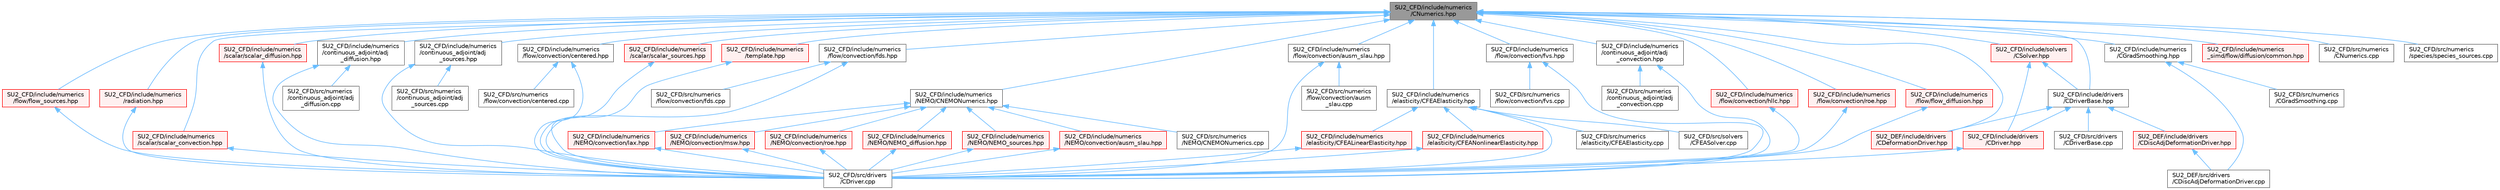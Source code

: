 digraph "SU2_CFD/include/numerics/CNumerics.hpp"
{
 // LATEX_PDF_SIZE
  bgcolor="transparent";
  edge [fontname=Helvetica,fontsize=10,labelfontname=Helvetica,labelfontsize=10];
  node [fontname=Helvetica,fontsize=10,shape=box,height=0.2,width=0.4];
  Node1 [id="Node000001",label="SU2_CFD/include/numerics\l/CNumerics.hpp",height=0.2,width=0.4,color="gray40", fillcolor="grey60", style="filled", fontcolor="black",tooltip="Declaration of the base numerics class, the implementation is in the CNumerics.cpp file."];
  Node1 -> Node2 [id="edge1_Node000001_Node000002",dir="back",color="steelblue1",style="solid",tooltip=" "];
  Node2 [id="Node000002",label="SU2_CFD/include/drivers\l/CDriverBase.hpp",height=0.2,width=0.4,color="grey40", fillcolor="white", style="filled",URL="$CDriverBase_8hpp.html",tooltip="Base class for all drivers."];
  Node2 -> Node3 [id="edge2_Node000002_Node000003",dir="back",color="steelblue1",style="solid",tooltip=" "];
  Node3 [id="Node000003",label="SU2_CFD/include/drivers\l/CDriver.hpp",height=0.2,width=0.4,color="red", fillcolor="#FFF0F0", style="filled",URL="$CDriver_8hpp.html",tooltip="Headers of the main subroutines for driving single or multi-zone problems. The subroutines and functi..."];
  Node3 -> Node17 [id="edge3_Node000003_Node000017",dir="back",color="steelblue1",style="solid",tooltip=" "];
  Node17 [id="Node000017",label="SU2_CFD/src/drivers\l/CDriver.cpp",height=0.2,width=0.4,color="grey40", fillcolor="white", style="filled",URL="$CDriver_8cpp.html",tooltip="The main subroutines for driving single or multi-zone problems."];
  Node2 -> Node18 [id="edge4_Node000002_Node000018",dir="back",color="steelblue1",style="solid",tooltip=" "];
  Node18 [id="Node000018",label="SU2_CFD/src/drivers\l/CDriverBase.cpp",height=0.2,width=0.4,color="grey40", fillcolor="white", style="filled",URL="$CDriverBase_8cpp.html",tooltip=" "];
  Node2 -> Node19 [id="edge5_Node000002_Node000019",dir="back",color="steelblue1",style="solid",tooltip=" "];
  Node19 [id="Node000019",label="SU2_DEF/include/drivers\l/CDeformationDriver.hpp",height=0.2,width=0.4,color="red", fillcolor="#FFF0F0", style="filled",URL="$CDeformationDriver_8hpp.html",tooltip="Headers of the main subroutines for driving the mesh deformation."];
  Node2 -> Node22 [id="edge6_Node000002_Node000022",dir="back",color="steelblue1",style="solid",tooltip=" "];
  Node22 [id="Node000022",label="SU2_DEF/include/drivers\l/CDiscAdjDeformationDriver.hpp",height=0.2,width=0.4,color="red", fillcolor="#FFF0F0", style="filled",URL="$CDiscAdjDeformationDriver_8hpp.html",tooltip="Headers of the main subroutines for driving the projection of sensitivities."];
  Node22 -> Node23 [id="edge7_Node000022_Node000023",dir="back",color="steelblue1",style="solid",tooltip=" "];
  Node23 [id="Node000023",label="SU2_DEF/src/drivers\l/CDiscAdjDeformationDriver.cpp",height=0.2,width=0.4,color="grey40", fillcolor="white", style="filled",URL="$CDiscAdjDeformationDriver_8cpp.html",tooltip="Main subroutines for driving the projection of sensitivities."];
  Node1 -> Node25 [id="edge8_Node000001_Node000025",dir="back",color="steelblue1",style="solid",tooltip=" "];
  Node25 [id="Node000025",label="SU2_CFD/include/numerics\l/CGradSmoothing.hpp",height=0.2,width=0.4,color="grey40", fillcolor="white", style="filled",URL="$CGradSmoothing_8hpp.html",tooltip="Declarations and inlines of the numerics class for gradient smoothing."];
  Node25 -> Node26 [id="edge9_Node000025_Node000026",dir="back",color="steelblue1",style="solid",tooltip=" "];
  Node26 [id="Node000026",label="SU2_CFD/src/numerics\l/CGradSmoothing.cpp",height=0.2,width=0.4,color="grey40", fillcolor="white", style="filled",URL="$CGradSmoothing_8cpp.html",tooltip="Numerics for gradient smoothing problems."];
  Node25 -> Node23 [id="edge10_Node000025_Node000023",dir="back",color="steelblue1",style="solid",tooltip=" "];
  Node1 -> Node27 [id="edge11_Node000001_Node000027",dir="back",color="steelblue1",style="solid",tooltip=" "];
  Node27 [id="Node000027",label="SU2_CFD/include/numerics\l/NEMO/CNEMONumerics.hpp",height=0.2,width=0.4,color="grey40", fillcolor="white", style="filled",URL="$CNEMONumerics_8hpp.html",tooltip="Base class template NEMO numerics."];
  Node27 -> Node28 [id="edge12_Node000027_Node000028",dir="back",color="steelblue1",style="solid",tooltip=" "];
  Node28 [id="Node000028",label="SU2_CFD/include/numerics\l/NEMO/NEMO_diffusion.hpp",height=0.2,width=0.4,color="red", fillcolor="#FFF0F0", style="filled",URL="$NEMO__diffusion_8hpp.html",tooltip="Declarations of numerics classes for viscous flux computation."];
  Node28 -> Node17 [id="edge13_Node000028_Node000017",dir="back",color="steelblue1",style="solid",tooltip=" "];
  Node27 -> Node30 [id="edge14_Node000027_Node000030",dir="back",color="steelblue1",style="solid",tooltip=" "];
  Node30 [id="Node000030",label="SU2_CFD/include/numerics\l/NEMO/NEMO_sources.hpp",height=0.2,width=0.4,color="red", fillcolor="#FFF0F0", style="filled",URL="$NEMO__sources_8hpp.html",tooltip="Declarations of numerics classes for source-term integration."];
  Node30 -> Node17 [id="edge15_Node000030_Node000017",dir="back",color="steelblue1",style="solid",tooltip=" "];
  Node27 -> Node32 [id="edge16_Node000027_Node000032",dir="back",color="steelblue1",style="solid",tooltip=" "];
  Node32 [id="Node000032",label="SU2_CFD/include/numerics\l/NEMO/convection/ausm_slau.hpp",height=0.2,width=0.4,color="red", fillcolor="#FFF0F0", style="filled",URL="$NEMO_2convection_2ausm__slau_8hpp.html",tooltip="Declaration of numerics classes for the AUSM and SLAU family of schemes in NEMO."];
  Node32 -> Node17 [id="edge17_Node000032_Node000017",dir="back",color="steelblue1",style="solid",tooltip=" "];
  Node27 -> Node34 [id="edge18_Node000027_Node000034",dir="back",color="steelblue1",style="solid",tooltip=" "];
  Node34 [id="Node000034",label="SU2_CFD/include/numerics\l/NEMO/convection/lax.hpp",height=0.2,width=0.4,color="red", fillcolor="#FFF0F0", style="filled",URL="$lax_8hpp.html",tooltip="Declaration of numerics classes for Lax centered scheme."];
  Node34 -> Node17 [id="edge19_Node000034_Node000017",dir="back",color="steelblue1",style="solid",tooltip=" "];
  Node27 -> Node36 [id="edge20_Node000027_Node000036",dir="back",color="steelblue1",style="solid",tooltip=" "];
  Node36 [id="Node000036",label="SU2_CFD/include/numerics\l/NEMO/convection/msw.hpp",height=0.2,width=0.4,color="red", fillcolor="#FFF0F0", style="filled",URL="$msw_8hpp.html",tooltip="Declaration of numerics classes for modified Steger-Warming scheme."];
  Node36 -> Node17 [id="edge21_Node000036_Node000017",dir="back",color="steelblue1",style="solid",tooltip=" "];
  Node27 -> Node38 [id="edge22_Node000027_Node000038",dir="back",color="steelblue1",style="solid",tooltip=" "];
  Node38 [id="Node000038",label="SU2_CFD/include/numerics\l/NEMO/convection/roe.hpp",height=0.2,width=0.4,color="red", fillcolor="#FFF0F0", style="filled",URL="$NEMO_2convection_2roe_8hpp.html",tooltip="Declarations of numerics classes for Roe-type schemes in NEMO."];
  Node38 -> Node17 [id="edge23_Node000038_Node000017",dir="back",color="steelblue1",style="solid",tooltip=" "];
  Node27 -> Node40 [id="edge24_Node000027_Node000040",dir="back",color="steelblue1",style="solid",tooltip=" "];
  Node40 [id="Node000040",label="SU2_CFD/src/numerics\l/NEMO/CNEMONumerics.cpp",height=0.2,width=0.4,color="grey40", fillcolor="white", style="filled",URL="$CNEMONumerics_8cpp.html",tooltip="Implementation of the base for NEMO numerics classes. Contains methods for common tasks,..."];
  Node1 -> Node41 [id="edge25_Node000001_Node000041",dir="back",color="steelblue1",style="solid",tooltip=" "];
  Node41 [id="Node000041",label="SU2_CFD/include/numerics\l/continuous_adjoint/adj\l_convection.hpp",height=0.2,width=0.4,color="grey40", fillcolor="white", style="filled",URL="$adj__convection_8hpp.html",tooltip="Declarations of numerics classes for continuous adjoint convective discretization...."];
  Node41 -> Node17 [id="edge26_Node000041_Node000017",dir="back",color="steelblue1",style="solid",tooltip=" "];
  Node41 -> Node42 [id="edge27_Node000041_Node000042",dir="back",color="steelblue1",style="solid",tooltip=" "];
  Node42 [id="Node000042",label="SU2_CFD/src/numerics\l/continuous_adjoint/adj\l_convection.cpp",height=0.2,width=0.4,color="grey40", fillcolor="white", style="filled",URL="$adj__convection_8cpp.html",tooltip="Implementation of adjoint convection numerics classes."];
  Node1 -> Node43 [id="edge28_Node000001_Node000043",dir="back",color="steelblue1",style="solid",tooltip=" "];
  Node43 [id="Node000043",label="SU2_CFD/include/numerics\l/continuous_adjoint/adj\l_diffusion.hpp",height=0.2,width=0.4,color="grey40", fillcolor="white", style="filled",URL="$adj__diffusion_8hpp.html",tooltip="Declarations of numerics classes for continuous adjoint diffusion discretization. Implemented in adj_..."];
  Node43 -> Node17 [id="edge29_Node000043_Node000017",dir="back",color="steelblue1",style="solid",tooltip=" "];
  Node43 -> Node44 [id="edge30_Node000043_Node000044",dir="back",color="steelblue1",style="solid",tooltip=" "];
  Node44 [id="Node000044",label="SU2_CFD/src/numerics\l/continuous_adjoint/adj\l_diffusion.cpp",height=0.2,width=0.4,color="grey40", fillcolor="white", style="filled",URL="$adj__diffusion_8cpp.html",tooltip="Implementation of adjoint diffusion numerics classes."];
  Node1 -> Node45 [id="edge31_Node000001_Node000045",dir="back",color="steelblue1",style="solid",tooltip=" "];
  Node45 [id="Node000045",label="SU2_CFD/include/numerics\l/continuous_adjoint/adj\l_sources.hpp",height=0.2,width=0.4,color="grey40", fillcolor="white", style="filled",URL="$adj__sources_8hpp.html",tooltip="Declarations of numerics classes for continuous adjoint source term integration. Implemented in adj_s..."];
  Node45 -> Node17 [id="edge32_Node000045_Node000017",dir="back",color="steelblue1",style="solid",tooltip=" "];
  Node45 -> Node46 [id="edge33_Node000045_Node000046",dir="back",color="steelblue1",style="solid",tooltip=" "];
  Node46 [id="Node000046",label="SU2_CFD/src/numerics\l/continuous_adjoint/adj\l_sources.cpp",height=0.2,width=0.4,color="grey40", fillcolor="white", style="filled",URL="$adj__sources_8cpp.html",tooltip="Implementation of adjoint source numerics classes."];
  Node1 -> Node47 [id="edge34_Node000001_Node000047",dir="back",color="steelblue1",style="solid",tooltip=" "];
  Node47 [id="Node000047",label="SU2_CFD/include/numerics\l/elasticity/CFEAElasticity.hpp",height=0.2,width=0.4,color="grey40", fillcolor="white", style="filled",URL="$CFEAElasticity_8hpp.html",tooltip="Declaration and inlines of the base class for elasticity problems."];
  Node47 -> Node48 [id="edge35_Node000047_Node000048",dir="back",color="steelblue1",style="solid",tooltip=" "];
  Node48 [id="Node000048",label="SU2_CFD/include/numerics\l/elasticity/CFEALinearElasticity.hpp",height=0.2,width=0.4,color="red", fillcolor="#FFF0F0", style="filled",URL="$CFEALinearElasticity_8hpp.html",tooltip="Declaration and inlines of the linear elasticity FE numerics class."];
  Node48 -> Node17 [id="edge36_Node000048_Node000017",dir="back",color="steelblue1",style="solid",tooltip=" "];
  Node47 -> Node50 [id="edge37_Node000047_Node000050",dir="back",color="steelblue1",style="solid",tooltip=" "];
  Node50 [id="Node000050",label="SU2_CFD/include/numerics\l/elasticity/CFEANonlinearElasticity.hpp",height=0.2,width=0.4,color="red", fillcolor="#FFF0F0", style="filled",URL="$CFEANonlinearElasticity_8hpp.html",tooltip="Declaration and inlines of the nonlinear elasticity FE numerics class."];
  Node50 -> Node17 [id="edge38_Node000050_Node000017",dir="back",color="steelblue1",style="solid",tooltip=" "];
  Node47 -> Node17 [id="edge39_Node000047_Node000017",dir="back",color="steelblue1",style="solid",tooltip=" "];
  Node47 -> Node54 [id="edge40_Node000047_Node000054",dir="back",color="steelblue1",style="solid",tooltip=" "];
  Node54 [id="Node000054",label="SU2_CFD/src/numerics\l/elasticity/CFEAElasticity.cpp",height=0.2,width=0.4,color="grey40", fillcolor="white", style="filled",URL="$CFEAElasticity_8cpp.html",tooltip="Base class for all elasticity problems."];
  Node47 -> Node55 [id="edge41_Node000047_Node000055",dir="back",color="steelblue1",style="solid",tooltip=" "];
  Node55 [id="Node000055",label="SU2_CFD/src/solvers\l/CFEASolver.cpp",height=0.2,width=0.4,color="grey40", fillcolor="white", style="filled",URL="$CFEASolver_8cpp.html",tooltip="Main subroutines for solving direct FEM elasticity problems."];
  Node1 -> Node56 [id="edge42_Node000001_Node000056",dir="back",color="steelblue1",style="solid",tooltip=" "];
  Node56 [id="Node000056",label="SU2_CFD/include/numerics\l/flow/convection/ausm_slau.hpp",height=0.2,width=0.4,color="grey40", fillcolor="white", style="filled",URL="$flow_2convection_2ausm__slau_8hpp.html",tooltip="Declaration of numerics classes for the AUSM family of schemes, including SLAU. The implementation is..."];
  Node56 -> Node17 [id="edge43_Node000056_Node000017",dir="back",color="steelblue1",style="solid",tooltip=" "];
  Node56 -> Node57 [id="edge44_Node000056_Node000057",dir="back",color="steelblue1",style="solid",tooltip=" "];
  Node57 [id="Node000057",label="SU2_CFD/src/numerics\l/flow/convection/ausm\l_slau.cpp",height=0.2,width=0.4,color="grey40", fillcolor="white", style="filled",URL="$flow_2convection_2ausm__slau_8cpp.html",tooltip="Implementations of the AUSM-family of schemes."];
  Node1 -> Node58 [id="edge45_Node000001_Node000058",dir="back",color="steelblue1",style="solid",tooltip=" "];
  Node58 [id="Node000058",label="SU2_CFD/include/numerics\l/flow/convection/centered.hpp",height=0.2,width=0.4,color="grey40", fillcolor="white", style="filled",URL="$flow_2convection_2centered_8hpp.html",tooltip="Declaration of numerics classes for centered schemes, the implementation is in centered...."];
  Node58 -> Node17 [id="edge46_Node000058_Node000017",dir="back",color="steelblue1",style="solid",tooltip=" "];
  Node58 -> Node59 [id="edge47_Node000058_Node000059",dir="back",color="steelblue1",style="solid",tooltip=" "];
  Node59 [id="Node000059",label="SU2_CFD/src/numerics\l/flow/convection/centered.cpp",height=0.2,width=0.4,color="grey40", fillcolor="white", style="filled",URL="$centered_8cpp.html",tooltip="Implementations of centered schemes."];
  Node1 -> Node60 [id="edge48_Node000001_Node000060",dir="back",color="steelblue1",style="solid",tooltip=" "];
  Node60 [id="Node000060",label="SU2_CFD/include/numerics\l/flow/convection/fds.hpp",height=0.2,width=0.4,color="grey40", fillcolor="white", style="filled",URL="$fds_8hpp.html",tooltip="Declarations of classes for Flux-Difference-Spliting schemes, the implementations are in fds...."];
  Node60 -> Node17 [id="edge49_Node000060_Node000017",dir="back",color="steelblue1",style="solid",tooltip=" "];
  Node60 -> Node61 [id="edge50_Node000060_Node000061",dir="back",color="steelblue1",style="solid",tooltip=" "];
  Node61 [id="Node000061",label="SU2_CFD/src/numerics\l/flow/convection/fds.cpp",height=0.2,width=0.4,color="grey40", fillcolor="white", style="filled",URL="$fds_8cpp.html",tooltip="Implementation of Flux-Difference-Splitting schemes."];
  Node1 -> Node62 [id="edge51_Node000001_Node000062",dir="back",color="steelblue1",style="solid",tooltip=" "];
  Node62 [id="Node000062",label="SU2_CFD/include/numerics\l/flow/convection/fvs.hpp",height=0.2,width=0.4,color="grey40", fillcolor="white", style="filled",URL="$fvs_8hpp.html",tooltip="Declarations of classes for Flux-Vector-Spliting schemes, the implementations are in fvs...."];
  Node62 -> Node17 [id="edge52_Node000062_Node000017",dir="back",color="steelblue1",style="solid",tooltip=" "];
  Node62 -> Node63 [id="edge53_Node000062_Node000063",dir="back",color="steelblue1",style="solid",tooltip=" "];
  Node63 [id="Node000063",label="SU2_CFD/src/numerics\l/flow/convection/fvs.cpp",height=0.2,width=0.4,color="grey40", fillcolor="white", style="filled",URL="$fvs_8cpp.html",tooltip="Implementations of Flux-Vector-Splitting schemes."];
  Node1 -> Node64 [id="edge54_Node000001_Node000064",dir="back",color="steelblue1",style="solid",tooltip=" "];
  Node64 [id="Node000064",label="SU2_CFD/include/numerics\l/flow/convection/hllc.hpp",height=0.2,width=0.4,color="red", fillcolor="#FFF0F0", style="filled",URL="$hllc_8hpp.html",tooltip="Declaration of HLLC numerics classes, implemented in hllc.cpp."];
  Node64 -> Node17 [id="edge55_Node000064_Node000017",dir="back",color="steelblue1",style="solid",tooltip=" "];
  Node1 -> Node66 [id="edge56_Node000001_Node000066",dir="back",color="steelblue1",style="solid",tooltip=" "];
  Node66 [id="Node000066",label="SU2_CFD/include/numerics\l/flow/convection/roe.hpp",height=0.2,width=0.4,color="red", fillcolor="#FFF0F0", style="filled",URL="$flow_2convection_2roe_8hpp.html",tooltip="Declarations of numerics classes for Roe-type schemes, implemented in roe.cpp."];
  Node66 -> Node17 [id="edge57_Node000066_Node000017",dir="back",color="steelblue1",style="solid",tooltip=" "];
  Node1 -> Node68 [id="edge58_Node000001_Node000068",dir="back",color="steelblue1",style="solid",tooltip=" "];
  Node68 [id="Node000068",label="SU2_CFD/include/numerics\l/flow/flow_diffusion.hpp",height=0.2,width=0.4,color="red", fillcolor="#FFF0F0", style="filled",URL="$flow__diffusion_8hpp.html",tooltip="Declarations of numerics classes for viscous flux computation."];
  Node68 -> Node17 [id="edge59_Node000068_Node000017",dir="back",color="steelblue1",style="solid",tooltip=" "];
  Node1 -> Node70 [id="edge60_Node000001_Node000070",dir="back",color="steelblue1",style="solid",tooltip=" "];
  Node70 [id="Node000070",label="SU2_CFD/include/numerics\l/flow/flow_sources.hpp",height=0.2,width=0.4,color="red", fillcolor="#FFF0F0", style="filled",URL="$flow__sources_8hpp.html",tooltip="Declarations of numerics classes for source-term integration."];
  Node70 -> Node17 [id="edge61_Node000070_Node000017",dir="back",color="steelblue1",style="solid",tooltip=" "];
  Node1 -> Node72 [id="edge62_Node000001_Node000072",dir="back",color="steelblue1",style="solid",tooltip=" "];
  Node72 [id="Node000072",label="SU2_CFD/include/numerics\l/radiation.hpp",height=0.2,width=0.4,color="red", fillcolor="#FFF0F0", style="filled",URL="$radiation_8hpp.html",tooltip="Declaration and inlines of the classes used to compute residual terms in radiation problems."];
  Node72 -> Node17 [id="edge63_Node000072_Node000017",dir="back",color="steelblue1",style="solid",tooltip=" "];
  Node1 -> Node74 [id="edge64_Node000001_Node000074",dir="back",color="steelblue1",style="solid",tooltip=" "];
  Node74 [id="Node000074",label="SU2_CFD/include/numerics\l/scalar/scalar_convection.hpp",height=0.2,width=0.4,color="red", fillcolor="#FFF0F0", style="filled",URL="$scalar__convection_8hpp.html",tooltip="Declarations of numerics classes for discretization of convective fluxes in scalar problems."];
  Node74 -> Node17 [id="edge65_Node000074_Node000017",dir="back",color="steelblue1",style="solid",tooltip=" "];
  Node1 -> Node79 [id="edge66_Node000001_Node000079",dir="back",color="steelblue1",style="solid",tooltip=" "];
  Node79 [id="Node000079",label="SU2_CFD/include/numerics\l/scalar/scalar_diffusion.hpp",height=0.2,width=0.4,color="red", fillcolor="#FFF0F0", style="filled",URL="$scalar__diffusion_8hpp.html",tooltip="Declarations of numerics classes for discretization of viscous fluxes in scalar problems."];
  Node79 -> Node17 [id="edge67_Node000079_Node000017",dir="back",color="steelblue1",style="solid",tooltip=" "];
  Node1 -> Node83 [id="edge68_Node000001_Node000083",dir="back",color="steelblue1",style="solid",tooltip=" "];
  Node83 [id="Node000083",label="SU2_CFD/include/numerics\l/scalar/scalar_sources.hpp",height=0.2,width=0.4,color="red", fillcolor="#FFF0F0", style="filled",URL="$scalar__sources_8hpp.html",tooltip="Declarations of numerics classes for integration of source terms in scalar problems."];
  Node83 -> Node17 [id="edge69_Node000083_Node000017",dir="back",color="steelblue1",style="solid",tooltip=" "];
  Node1 -> Node89 [id="edge70_Node000001_Node000089",dir="back",color="steelblue1",style="solid",tooltip=" "];
  Node89 [id="Node000089",label="SU2_CFD/include/numerics\l/template.hpp",height=0.2,width=0.4,color="red", fillcolor="#FFF0F0", style="filled",URL="$template_8hpp.html",tooltip="Declarations of template (empty) numerics classes, these give an idea of the methods that need to be ..."];
  Node89 -> Node17 [id="edge71_Node000089_Node000017",dir="back",color="steelblue1",style="solid",tooltip=" "];
  Node1 -> Node91 [id="edge72_Node000001_Node000091",dir="back",color="steelblue1",style="solid",tooltip=" "];
  Node91 [id="Node000091",label="SU2_CFD/include/numerics\l_simd/flow/diffusion/common.hpp",height=0.2,width=0.4,color="red", fillcolor="#FFF0F0", style="filled",URL="$diffusion_2common_8hpp.html",tooltip="Helper functions for viscous methods."];
  Node1 -> Node94 [id="edge73_Node000001_Node000094",dir="back",color="steelblue1",style="solid",tooltip=" "];
  Node94 [id="Node000094",label="SU2_CFD/include/solvers\l/CSolver.hpp",height=0.2,width=0.4,color="red", fillcolor="#FFF0F0", style="filled",URL="$CSolver_8hpp.html",tooltip="Headers of the CSolver class which is inherited by all of the other solvers."];
  Node94 -> Node3 [id="edge74_Node000094_Node000003",dir="back",color="steelblue1",style="solid",tooltip=" "];
  Node94 -> Node2 [id="edge75_Node000094_Node000002",dir="back",color="steelblue1",style="solid",tooltip=" "];
  Node1 -> Node219 [id="edge76_Node000001_Node000219",dir="back",color="steelblue1",style="solid",tooltip=" "];
  Node219 [id="Node000219",label="SU2_CFD/src/numerics\l/CNumerics.cpp",height=0.2,width=0.4,color="grey40", fillcolor="white", style="filled",URL="$CNumerics_8cpp.html",tooltip="Implementation of the base for all numerics classes. Contains methods for common tasks,..."];
  Node1 -> Node85 [id="edge77_Node000001_Node000085",dir="back",color="steelblue1",style="solid",tooltip=" "];
  Node85 [id="Node000085",label="SU2_CFD/src/numerics\l/species/species_sources.cpp",height=0.2,width=0.4,color="grey40", fillcolor="white", style="filled",URL="$species__sources_8cpp.html",tooltip="Implementation of numerics classes for integration of species transport source-terms."];
  Node1 -> Node19 [id="edge78_Node000001_Node000019",dir="back",color="steelblue1",style="solid",tooltip=" "];
}
